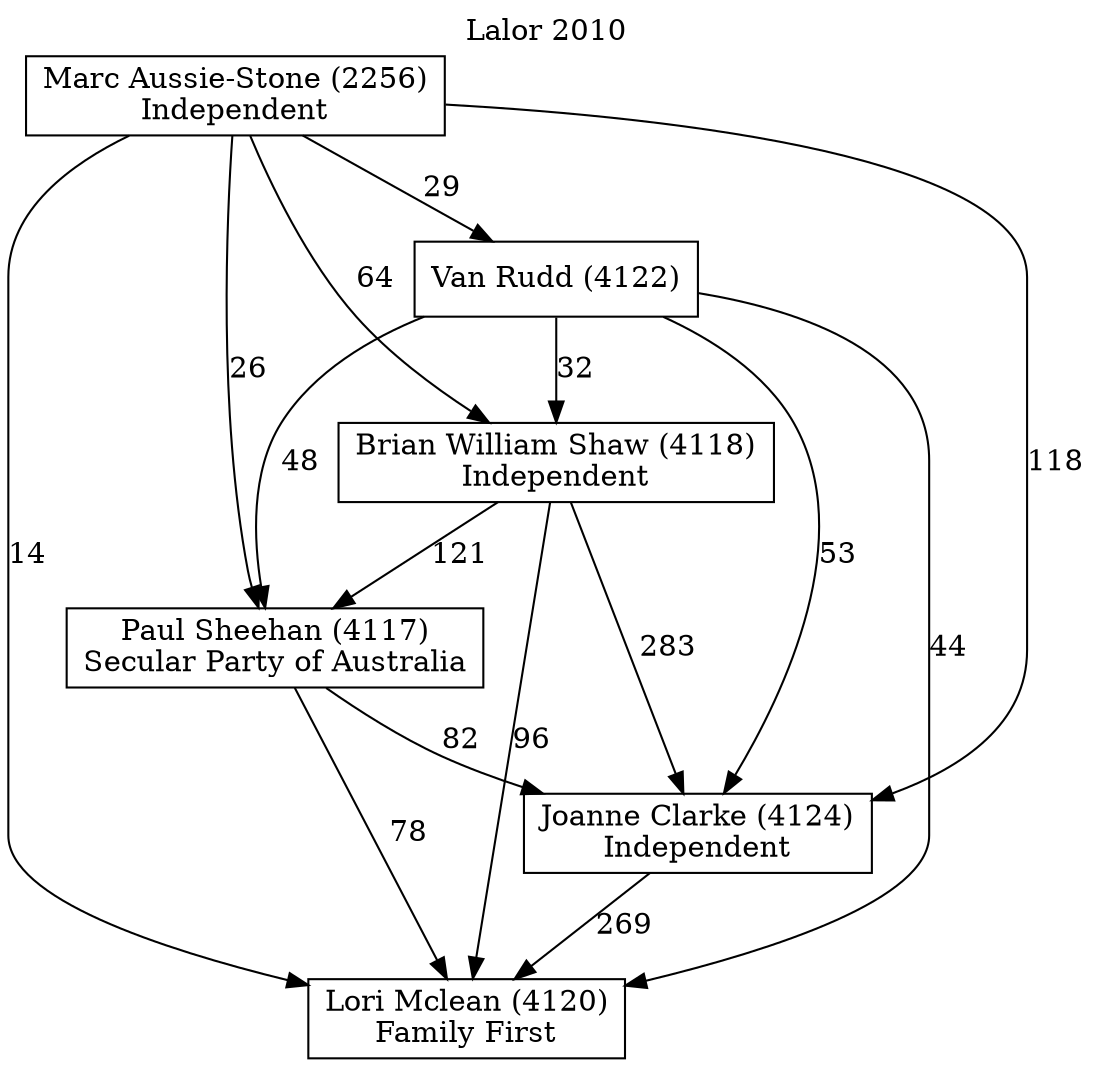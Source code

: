 // House preference flow
digraph "Lori Mclean (4120)_Lalor_2010" {
	graph [label="Lalor 2010" labelloc=t mclimit=10]
	node [shape=box]
	"Lori Mclean (4120)" [label="Lori Mclean (4120)
Family First"]
	"Joanne Clarke (4124)" [label="Joanne Clarke (4124)
Independent"]
	"Paul Sheehan (4117)" [label="Paul Sheehan (4117)
Secular Party of Australia"]
	"Brian William Shaw (4118)" [label="Brian William Shaw (4118)
Independent"]
	"Van Rudd (4122)" [label="Van Rudd (4122)
"]
	"Marc Aussie-Stone (2256)" [label="Marc Aussie-Stone (2256)
Independent"]
	"Joanne Clarke (4124)" -> "Lori Mclean (4120)" [label=269]
	"Paul Sheehan (4117)" -> "Joanne Clarke (4124)" [label=82]
	"Brian William Shaw (4118)" -> "Paul Sheehan (4117)" [label=121]
	"Van Rudd (4122)" -> "Brian William Shaw (4118)" [label=32]
	"Marc Aussie-Stone (2256)" -> "Van Rudd (4122)" [label=29]
	"Paul Sheehan (4117)" -> "Lori Mclean (4120)" [label=78]
	"Brian William Shaw (4118)" -> "Lori Mclean (4120)" [label=96]
	"Van Rudd (4122)" -> "Lori Mclean (4120)" [label=44]
	"Marc Aussie-Stone (2256)" -> "Lori Mclean (4120)" [label=14]
	"Marc Aussie-Stone (2256)" -> "Brian William Shaw (4118)" [label=64]
	"Van Rudd (4122)" -> "Paul Sheehan (4117)" [label=48]
	"Marc Aussie-Stone (2256)" -> "Paul Sheehan (4117)" [label=26]
	"Brian William Shaw (4118)" -> "Joanne Clarke (4124)" [label=283]
	"Van Rudd (4122)" -> "Joanne Clarke (4124)" [label=53]
	"Marc Aussie-Stone (2256)" -> "Joanne Clarke (4124)" [label=118]
}
